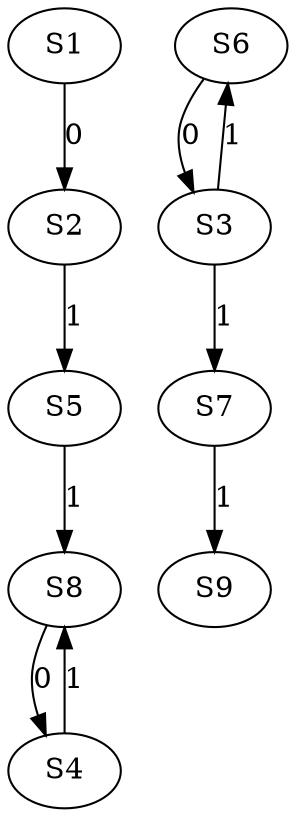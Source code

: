 strict digraph {
	S1 -> S2 [ label = 0 ];
	S6 -> S3 [ label = 0 ];
	S8 -> S4 [ label = 0 ];
	S2 -> S5 [ label = 1 ];
	S3 -> S6 [ label = 1 ];
	S3 -> S7 [ label = 1 ];
	S5 -> S8 [ label = 1 ];
	S7 -> S9 [ label = 1 ];
	S4 -> S8 [ label = 1 ];
}
